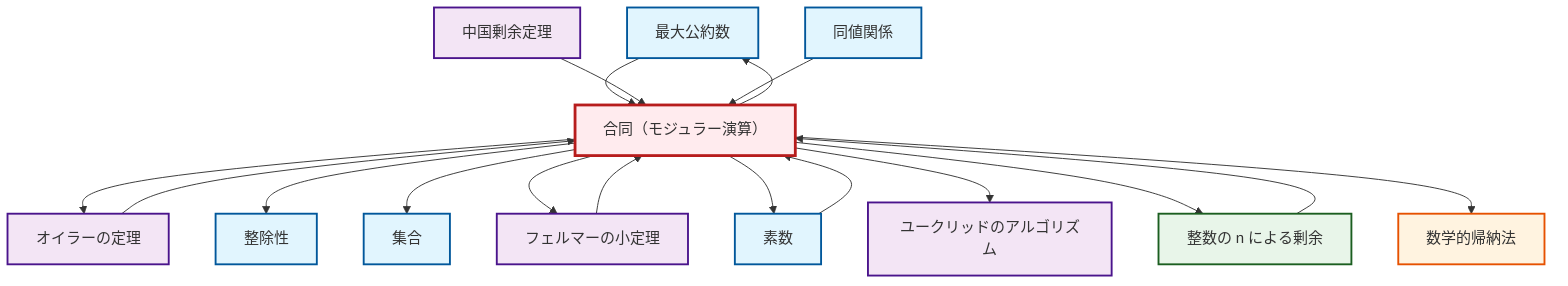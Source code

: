 graph TD
    classDef definition fill:#e1f5fe,stroke:#01579b,stroke-width:2px
    classDef theorem fill:#f3e5f5,stroke:#4a148c,stroke-width:2px
    classDef axiom fill:#fff3e0,stroke:#e65100,stroke-width:2px
    classDef example fill:#e8f5e9,stroke:#1b5e20,stroke-width:2px
    classDef current fill:#ffebee,stroke:#b71c1c,stroke-width:3px
    def-divisibility["整除性"]:::definition
    def-gcd["最大公約数"]:::definition
    thm-euclidean-algorithm["ユークリッドのアルゴリズム"]:::theorem
    ex-quotient-integers-mod-n["整数の n による剰余"]:::example
    thm-euler["オイラーの定理"]:::theorem
    def-equivalence-relation["同値関係"]:::definition
    def-congruence["合同（モジュラー演算）"]:::definition
    thm-fermat-little["フェルマーの小定理"]:::theorem
    def-set["集合"]:::definition
    ax-induction["数学的帰納法"]:::axiom
    def-prime["素数"]:::definition
    thm-chinese-remainder["中国剰余定理"]:::theorem
    thm-euler --> def-congruence
    def-congruence --> thm-euler
    def-congruence --> def-divisibility
    def-congruence --> def-set
    def-congruence --> thm-fermat-little
    def-gcd --> def-congruence
    def-congruence --> def-prime
    def-congruence --> thm-euclidean-algorithm
    def-prime --> def-congruence
    ex-quotient-integers-mod-n --> def-congruence
    thm-fermat-little --> def-congruence
    thm-chinese-remainder --> def-congruence
    def-equivalence-relation --> def-congruence
    def-congruence --> ex-quotient-integers-mod-n
    def-congruence --> ax-induction
    def-congruence --> def-gcd
    class def-congruence current